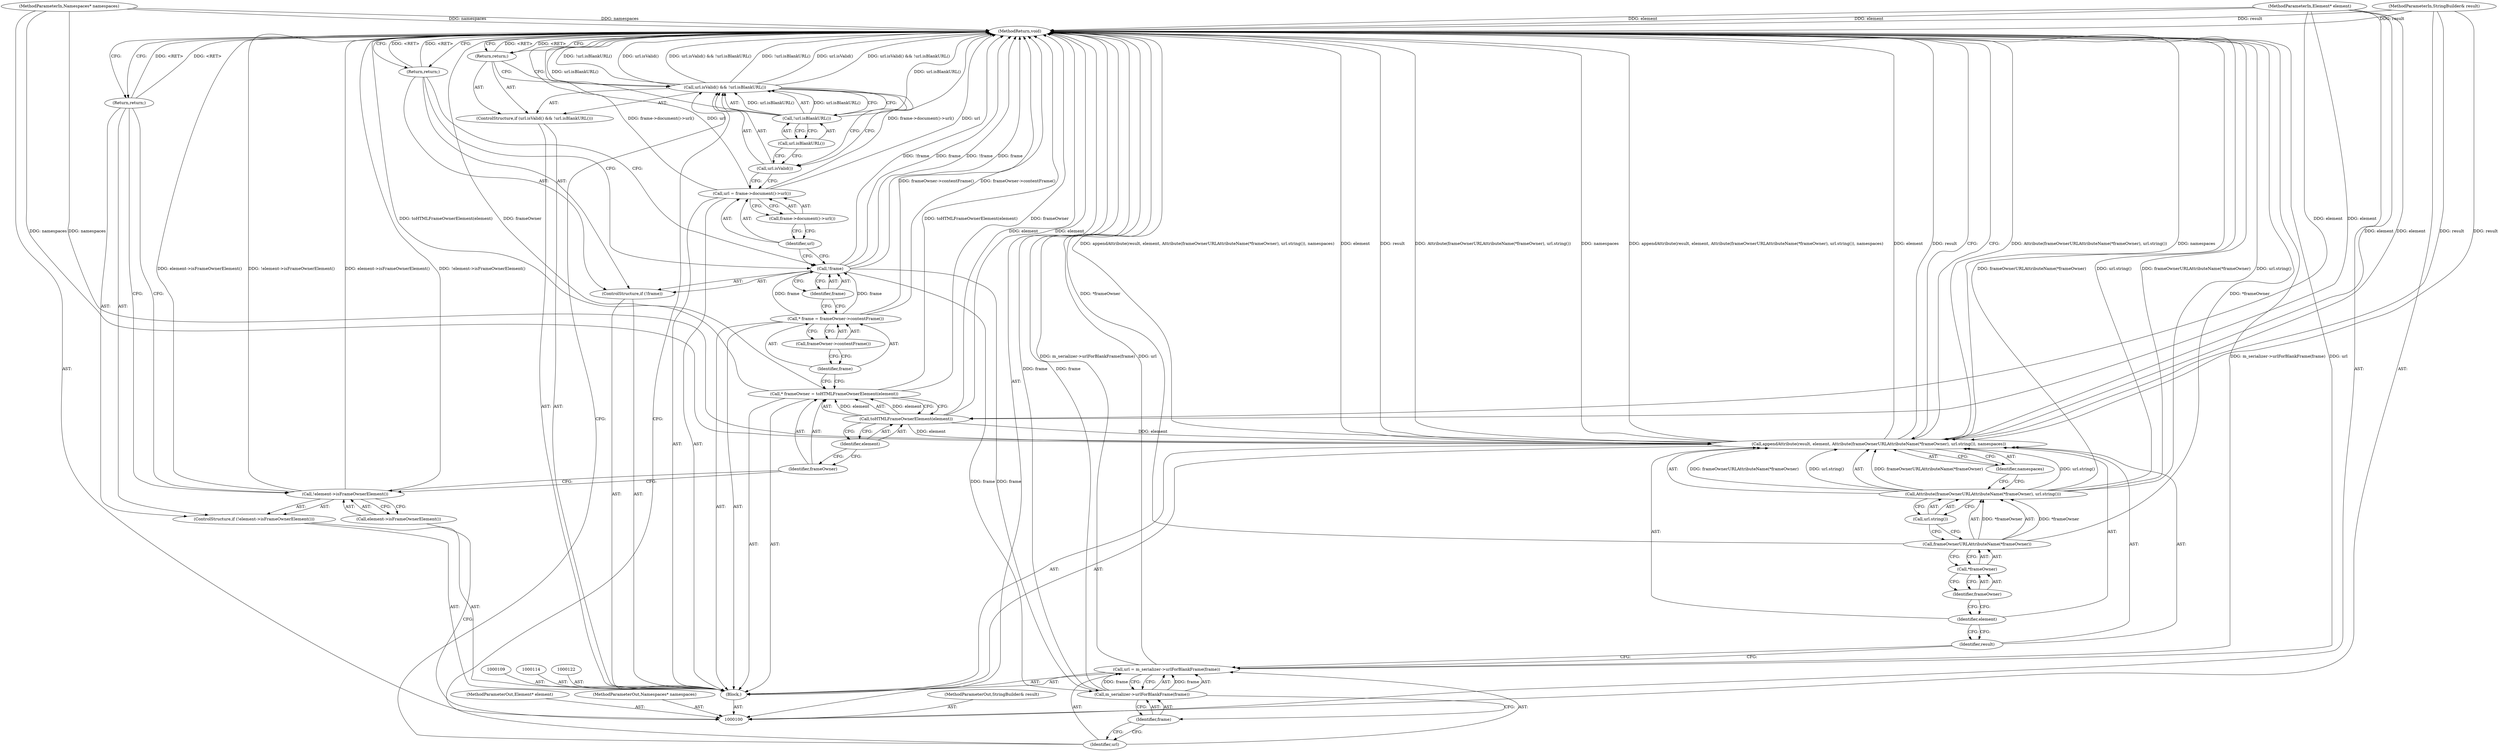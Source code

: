digraph "1_Chrome_7f0126ff011142c8619b10a6e64d04d1745c503a_3" {
"1000145" [label="(MethodReturn,void)"];
"1000101" [label="(MethodParameterIn,StringBuilder& result)"];
"1000214" [label="(MethodParameterOut,StringBuilder& result)"];
"1000102" [label="(MethodParameterIn,Element* element)"];
"1000215" [label="(MethodParameterOut,Element* element)"];
"1000103" [label="(MethodParameterIn,Namespaces* namespaces)"];
"1000216" [label="(MethodParameterOut,Namespaces* namespaces)"];
"1000125" [label="(Call,frame->document()->url())"];
"1000123" [label="(Call,url = frame->document()->url())"];
"1000124" [label="(Identifier,url)"];
"1000129" [label="(Call,!url.isBlankURL())"];
"1000130" [label="(Call,url.isBlankURL())"];
"1000126" [label="(ControlStructure,if (url.isValid() && !url.isBlankURL()))"];
"1000127" [label="(Call,url.isValid() && !url.isBlankURL())"];
"1000128" [label="(Call,url.isValid())"];
"1000131" [label="(Return,return;)"];
"1000134" [label="(Call,m_serializer->urlForBlankFrame(frame))"];
"1000135" [label="(Identifier,frame)"];
"1000132" [label="(Call,url = m_serializer->urlForBlankFrame(frame))"];
"1000133" [label="(Identifier,url)"];
"1000144" [label="(Identifier,namespaces)"];
"1000137" [label="(Identifier,result)"];
"1000138" [label="(Identifier,element)"];
"1000139" [label="(Call,Attribute(frameOwnerURLAttributeName(*frameOwner), url.string()))"];
"1000136" [label="(Call,appendAttribute(result, element, Attribute(frameOwnerURLAttributeName(*frameOwner), url.string()), namespaces))"];
"1000140" [label="(Call,frameOwnerURLAttributeName(*frameOwner))"];
"1000141" [label="(Call,*frameOwner)"];
"1000142" [label="(Identifier,frameOwner)"];
"1000143" [label="(Call,url.string())"];
"1000104" [label="(Block,)"];
"1000107" [label="(Call,element->isFrameOwnerElement())"];
"1000105" [label="(ControlStructure,if (!element->isFrameOwnerElement()))"];
"1000106" [label="(Call,!element->isFrameOwnerElement())"];
"1000108" [label="(Return,return;)"];
"1000110" [label="(Call,* frameOwner = toHTMLFrameOwnerElement(element))"];
"1000111" [label="(Identifier,frameOwner)"];
"1000112" [label="(Call,toHTMLFrameOwnerElement(element))"];
"1000113" [label="(Identifier,element)"];
"1000116" [label="(Identifier,frame)"];
"1000117" [label="(Call,frameOwner->contentFrame())"];
"1000115" [label="(Call,* frame = frameOwner->contentFrame())"];
"1000118" [label="(ControlStructure,if (!frame))"];
"1000119" [label="(Call,!frame)"];
"1000120" [label="(Identifier,frame)"];
"1000121" [label="(Return,return;)"];
"1000145" -> "1000100"  [label="AST: "];
"1000145" -> "1000108"  [label="CFG: "];
"1000145" -> "1000121"  [label="CFG: "];
"1000145" -> "1000131"  [label="CFG: "];
"1000145" -> "1000136"  [label="CFG: "];
"1000115" -> "1000145"  [label="DDG: frameOwner->contentFrame()"];
"1000129" -> "1000145"  [label="DDG: url.isBlankURL()"];
"1000123" -> "1000145"  [label="DDG: frame->document()->url()"];
"1000123" -> "1000145"  [label="DDG: url"];
"1000106" -> "1000145"  [label="DDG: element->isFrameOwnerElement()"];
"1000106" -> "1000145"  [label="DDG: !element->isFrameOwnerElement()"];
"1000139" -> "1000145"  [label="DDG: frameOwnerURLAttributeName(*frameOwner)"];
"1000139" -> "1000145"  [label="DDG: url.string()"];
"1000127" -> "1000145"  [label="DDG: url.isValid() && !url.isBlankURL()"];
"1000127" -> "1000145"  [label="DDG: !url.isBlankURL()"];
"1000127" -> "1000145"  [label="DDG: url.isValid()"];
"1000119" -> "1000145"  [label="DDG: !frame"];
"1000119" -> "1000145"  [label="DDG: frame"];
"1000110" -> "1000145"  [label="DDG: frameOwner"];
"1000110" -> "1000145"  [label="DDG: toHTMLFrameOwnerElement(element)"];
"1000140" -> "1000145"  [label="DDG: *frameOwner"];
"1000136" -> "1000145"  [label="DDG: Attribute(frameOwnerURLAttributeName(*frameOwner), url.string())"];
"1000136" -> "1000145"  [label="DDG: namespaces"];
"1000136" -> "1000145"  [label="DDG: appendAttribute(result, element, Attribute(frameOwnerURLAttributeName(*frameOwner), url.string()), namespaces)"];
"1000136" -> "1000145"  [label="DDG: element"];
"1000136" -> "1000145"  [label="DDG: result"];
"1000103" -> "1000145"  [label="DDG: namespaces"];
"1000132" -> "1000145"  [label="DDG: m_serializer->urlForBlankFrame(frame)"];
"1000132" -> "1000145"  [label="DDG: url"];
"1000102" -> "1000145"  [label="DDG: element"];
"1000134" -> "1000145"  [label="DDG: frame"];
"1000112" -> "1000145"  [label="DDG: element"];
"1000101" -> "1000145"  [label="DDG: result"];
"1000108" -> "1000145"  [label="DDG: <RET>"];
"1000121" -> "1000145"  [label="DDG: <RET>"];
"1000131" -> "1000145"  [label="DDG: <RET>"];
"1000101" -> "1000100"  [label="AST: "];
"1000101" -> "1000145"  [label="DDG: result"];
"1000101" -> "1000136"  [label="DDG: result"];
"1000214" -> "1000100"  [label="AST: "];
"1000102" -> "1000100"  [label="AST: "];
"1000102" -> "1000145"  [label="DDG: element"];
"1000102" -> "1000112"  [label="DDG: element"];
"1000102" -> "1000136"  [label="DDG: element"];
"1000215" -> "1000100"  [label="AST: "];
"1000103" -> "1000100"  [label="AST: "];
"1000103" -> "1000145"  [label="DDG: namespaces"];
"1000103" -> "1000136"  [label="DDG: namespaces"];
"1000216" -> "1000100"  [label="AST: "];
"1000125" -> "1000123"  [label="AST: "];
"1000125" -> "1000124"  [label="CFG: "];
"1000123" -> "1000125"  [label="CFG: "];
"1000123" -> "1000104"  [label="AST: "];
"1000123" -> "1000125"  [label="CFG: "];
"1000124" -> "1000123"  [label="AST: "];
"1000125" -> "1000123"  [label="AST: "];
"1000128" -> "1000123"  [label="CFG: "];
"1000123" -> "1000145"  [label="DDG: frame->document()->url()"];
"1000123" -> "1000145"  [label="DDG: url"];
"1000124" -> "1000123"  [label="AST: "];
"1000124" -> "1000119"  [label="CFG: "];
"1000125" -> "1000124"  [label="CFG: "];
"1000129" -> "1000127"  [label="AST: "];
"1000129" -> "1000130"  [label="CFG: "];
"1000130" -> "1000129"  [label="AST: "];
"1000127" -> "1000129"  [label="CFG: "];
"1000129" -> "1000145"  [label="DDG: url.isBlankURL()"];
"1000129" -> "1000127"  [label="DDG: url.isBlankURL()"];
"1000130" -> "1000129"  [label="AST: "];
"1000130" -> "1000128"  [label="CFG: "];
"1000129" -> "1000130"  [label="CFG: "];
"1000126" -> "1000104"  [label="AST: "];
"1000127" -> "1000126"  [label="AST: "];
"1000131" -> "1000126"  [label="AST: "];
"1000127" -> "1000126"  [label="AST: "];
"1000127" -> "1000128"  [label="CFG: "];
"1000127" -> "1000129"  [label="CFG: "];
"1000128" -> "1000127"  [label="AST: "];
"1000129" -> "1000127"  [label="AST: "];
"1000131" -> "1000127"  [label="CFG: "];
"1000133" -> "1000127"  [label="CFG: "];
"1000127" -> "1000145"  [label="DDG: url.isValid() && !url.isBlankURL()"];
"1000127" -> "1000145"  [label="DDG: !url.isBlankURL()"];
"1000127" -> "1000145"  [label="DDG: url.isValid()"];
"1000129" -> "1000127"  [label="DDG: url.isBlankURL()"];
"1000128" -> "1000127"  [label="AST: "];
"1000128" -> "1000123"  [label="CFG: "];
"1000130" -> "1000128"  [label="CFG: "];
"1000127" -> "1000128"  [label="CFG: "];
"1000131" -> "1000126"  [label="AST: "];
"1000131" -> "1000127"  [label="CFG: "];
"1000145" -> "1000131"  [label="CFG: "];
"1000131" -> "1000145"  [label="DDG: <RET>"];
"1000134" -> "1000132"  [label="AST: "];
"1000134" -> "1000135"  [label="CFG: "];
"1000135" -> "1000134"  [label="AST: "];
"1000132" -> "1000134"  [label="CFG: "];
"1000134" -> "1000145"  [label="DDG: frame"];
"1000134" -> "1000132"  [label="DDG: frame"];
"1000119" -> "1000134"  [label="DDG: frame"];
"1000135" -> "1000134"  [label="AST: "];
"1000135" -> "1000133"  [label="CFG: "];
"1000134" -> "1000135"  [label="CFG: "];
"1000132" -> "1000104"  [label="AST: "];
"1000132" -> "1000134"  [label="CFG: "];
"1000133" -> "1000132"  [label="AST: "];
"1000134" -> "1000132"  [label="AST: "];
"1000137" -> "1000132"  [label="CFG: "];
"1000132" -> "1000145"  [label="DDG: m_serializer->urlForBlankFrame(frame)"];
"1000132" -> "1000145"  [label="DDG: url"];
"1000134" -> "1000132"  [label="DDG: frame"];
"1000133" -> "1000132"  [label="AST: "];
"1000133" -> "1000127"  [label="CFG: "];
"1000135" -> "1000133"  [label="CFG: "];
"1000144" -> "1000136"  [label="AST: "];
"1000144" -> "1000139"  [label="CFG: "];
"1000136" -> "1000144"  [label="CFG: "];
"1000137" -> "1000136"  [label="AST: "];
"1000137" -> "1000132"  [label="CFG: "];
"1000138" -> "1000137"  [label="CFG: "];
"1000138" -> "1000136"  [label="AST: "];
"1000138" -> "1000137"  [label="CFG: "];
"1000142" -> "1000138"  [label="CFG: "];
"1000139" -> "1000136"  [label="AST: "];
"1000139" -> "1000143"  [label="CFG: "];
"1000140" -> "1000139"  [label="AST: "];
"1000143" -> "1000139"  [label="AST: "];
"1000144" -> "1000139"  [label="CFG: "];
"1000139" -> "1000145"  [label="DDG: frameOwnerURLAttributeName(*frameOwner)"];
"1000139" -> "1000145"  [label="DDG: url.string()"];
"1000139" -> "1000136"  [label="DDG: frameOwnerURLAttributeName(*frameOwner)"];
"1000139" -> "1000136"  [label="DDG: url.string()"];
"1000140" -> "1000139"  [label="DDG: *frameOwner"];
"1000136" -> "1000104"  [label="AST: "];
"1000136" -> "1000144"  [label="CFG: "];
"1000137" -> "1000136"  [label="AST: "];
"1000138" -> "1000136"  [label="AST: "];
"1000139" -> "1000136"  [label="AST: "];
"1000144" -> "1000136"  [label="AST: "];
"1000145" -> "1000136"  [label="CFG: "];
"1000136" -> "1000145"  [label="DDG: Attribute(frameOwnerURLAttributeName(*frameOwner), url.string())"];
"1000136" -> "1000145"  [label="DDG: namespaces"];
"1000136" -> "1000145"  [label="DDG: appendAttribute(result, element, Attribute(frameOwnerURLAttributeName(*frameOwner), url.string()), namespaces)"];
"1000136" -> "1000145"  [label="DDG: element"];
"1000136" -> "1000145"  [label="DDG: result"];
"1000101" -> "1000136"  [label="DDG: result"];
"1000112" -> "1000136"  [label="DDG: element"];
"1000102" -> "1000136"  [label="DDG: element"];
"1000139" -> "1000136"  [label="DDG: frameOwnerURLAttributeName(*frameOwner)"];
"1000139" -> "1000136"  [label="DDG: url.string()"];
"1000103" -> "1000136"  [label="DDG: namespaces"];
"1000140" -> "1000139"  [label="AST: "];
"1000140" -> "1000141"  [label="CFG: "];
"1000141" -> "1000140"  [label="AST: "];
"1000143" -> "1000140"  [label="CFG: "];
"1000140" -> "1000145"  [label="DDG: *frameOwner"];
"1000140" -> "1000139"  [label="DDG: *frameOwner"];
"1000141" -> "1000140"  [label="AST: "];
"1000141" -> "1000142"  [label="CFG: "];
"1000142" -> "1000141"  [label="AST: "];
"1000140" -> "1000141"  [label="CFG: "];
"1000142" -> "1000141"  [label="AST: "];
"1000142" -> "1000138"  [label="CFG: "];
"1000141" -> "1000142"  [label="CFG: "];
"1000143" -> "1000139"  [label="AST: "];
"1000143" -> "1000140"  [label="CFG: "];
"1000139" -> "1000143"  [label="CFG: "];
"1000104" -> "1000100"  [label="AST: "];
"1000105" -> "1000104"  [label="AST: "];
"1000109" -> "1000104"  [label="AST: "];
"1000110" -> "1000104"  [label="AST: "];
"1000114" -> "1000104"  [label="AST: "];
"1000115" -> "1000104"  [label="AST: "];
"1000118" -> "1000104"  [label="AST: "];
"1000122" -> "1000104"  [label="AST: "];
"1000123" -> "1000104"  [label="AST: "];
"1000126" -> "1000104"  [label="AST: "];
"1000132" -> "1000104"  [label="AST: "];
"1000136" -> "1000104"  [label="AST: "];
"1000107" -> "1000106"  [label="AST: "];
"1000107" -> "1000100"  [label="CFG: "];
"1000106" -> "1000107"  [label="CFG: "];
"1000105" -> "1000104"  [label="AST: "];
"1000106" -> "1000105"  [label="AST: "];
"1000108" -> "1000105"  [label="AST: "];
"1000106" -> "1000105"  [label="AST: "];
"1000106" -> "1000107"  [label="CFG: "];
"1000107" -> "1000106"  [label="AST: "];
"1000108" -> "1000106"  [label="CFG: "];
"1000111" -> "1000106"  [label="CFG: "];
"1000106" -> "1000145"  [label="DDG: element->isFrameOwnerElement()"];
"1000106" -> "1000145"  [label="DDG: !element->isFrameOwnerElement()"];
"1000108" -> "1000105"  [label="AST: "];
"1000108" -> "1000106"  [label="CFG: "];
"1000145" -> "1000108"  [label="CFG: "];
"1000108" -> "1000145"  [label="DDG: <RET>"];
"1000110" -> "1000104"  [label="AST: "];
"1000110" -> "1000112"  [label="CFG: "];
"1000111" -> "1000110"  [label="AST: "];
"1000112" -> "1000110"  [label="AST: "];
"1000116" -> "1000110"  [label="CFG: "];
"1000110" -> "1000145"  [label="DDG: frameOwner"];
"1000110" -> "1000145"  [label="DDG: toHTMLFrameOwnerElement(element)"];
"1000112" -> "1000110"  [label="DDG: element"];
"1000111" -> "1000110"  [label="AST: "];
"1000111" -> "1000106"  [label="CFG: "];
"1000113" -> "1000111"  [label="CFG: "];
"1000112" -> "1000110"  [label="AST: "];
"1000112" -> "1000113"  [label="CFG: "];
"1000113" -> "1000112"  [label="AST: "];
"1000110" -> "1000112"  [label="CFG: "];
"1000112" -> "1000145"  [label="DDG: element"];
"1000112" -> "1000110"  [label="DDG: element"];
"1000102" -> "1000112"  [label="DDG: element"];
"1000112" -> "1000136"  [label="DDG: element"];
"1000113" -> "1000112"  [label="AST: "];
"1000113" -> "1000111"  [label="CFG: "];
"1000112" -> "1000113"  [label="CFG: "];
"1000116" -> "1000115"  [label="AST: "];
"1000116" -> "1000110"  [label="CFG: "];
"1000117" -> "1000116"  [label="CFG: "];
"1000117" -> "1000115"  [label="AST: "];
"1000117" -> "1000116"  [label="CFG: "];
"1000115" -> "1000117"  [label="CFG: "];
"1000115" -> "1000104"  [label="AST: "];
"1000115" -> "1000117"  [label="CFG: "];
"1000116" -> "1000115"  [label="AST: "];
"1000117" -> "1000115"  [label="AST: "];
"1000120" -> "1000115"  [label="CFG: "];
"1000115" -> "1000145"  [label="DDG: frameOwner->contentFrame()"];
"1000115" -> "1000119"  [label="DDG: frame"];
"1000118" -> "1000104"  [label="AST: "];
"1000119" -> "1000118"  [label="AST: "];
"1000121" -> "1000118"  [label="AST: "];
"1000119" -> "1000118"  [label="AST: "];
"1000119" -> "1000120"  [label="CFG: "];
"1000120" -> "1000119"  [label="AST: "];
"1000121" -> "1000119"  [label="CFG: "];
"1000124" -> "1000119"  [label="CFG: "];
"1000119" -> "1000145"  [label="DDG: !frame"];
"1000119" -> "1000145"  [label="DDG: frame"];
"1000115" -> "1000119"  [label="DDG: frame"];
"1000119" -> "1000134"  [label="DDG: frame"];
"1000120" -> "1000119"  [label="AST: "];
"1000120" -> "1000115"  [label="CFG: "];
"1000119" -> "1000120"  [label="CFG: "];
"1000121" -> "1000118"  [label="AST: "];
"1000121" -> "1000119"  [label="CFG: "];
"1000145" -> "1000121"  [label="CFG: "];
"1000121" -> "1000145"  [label="DDG: <RET>"];
}
